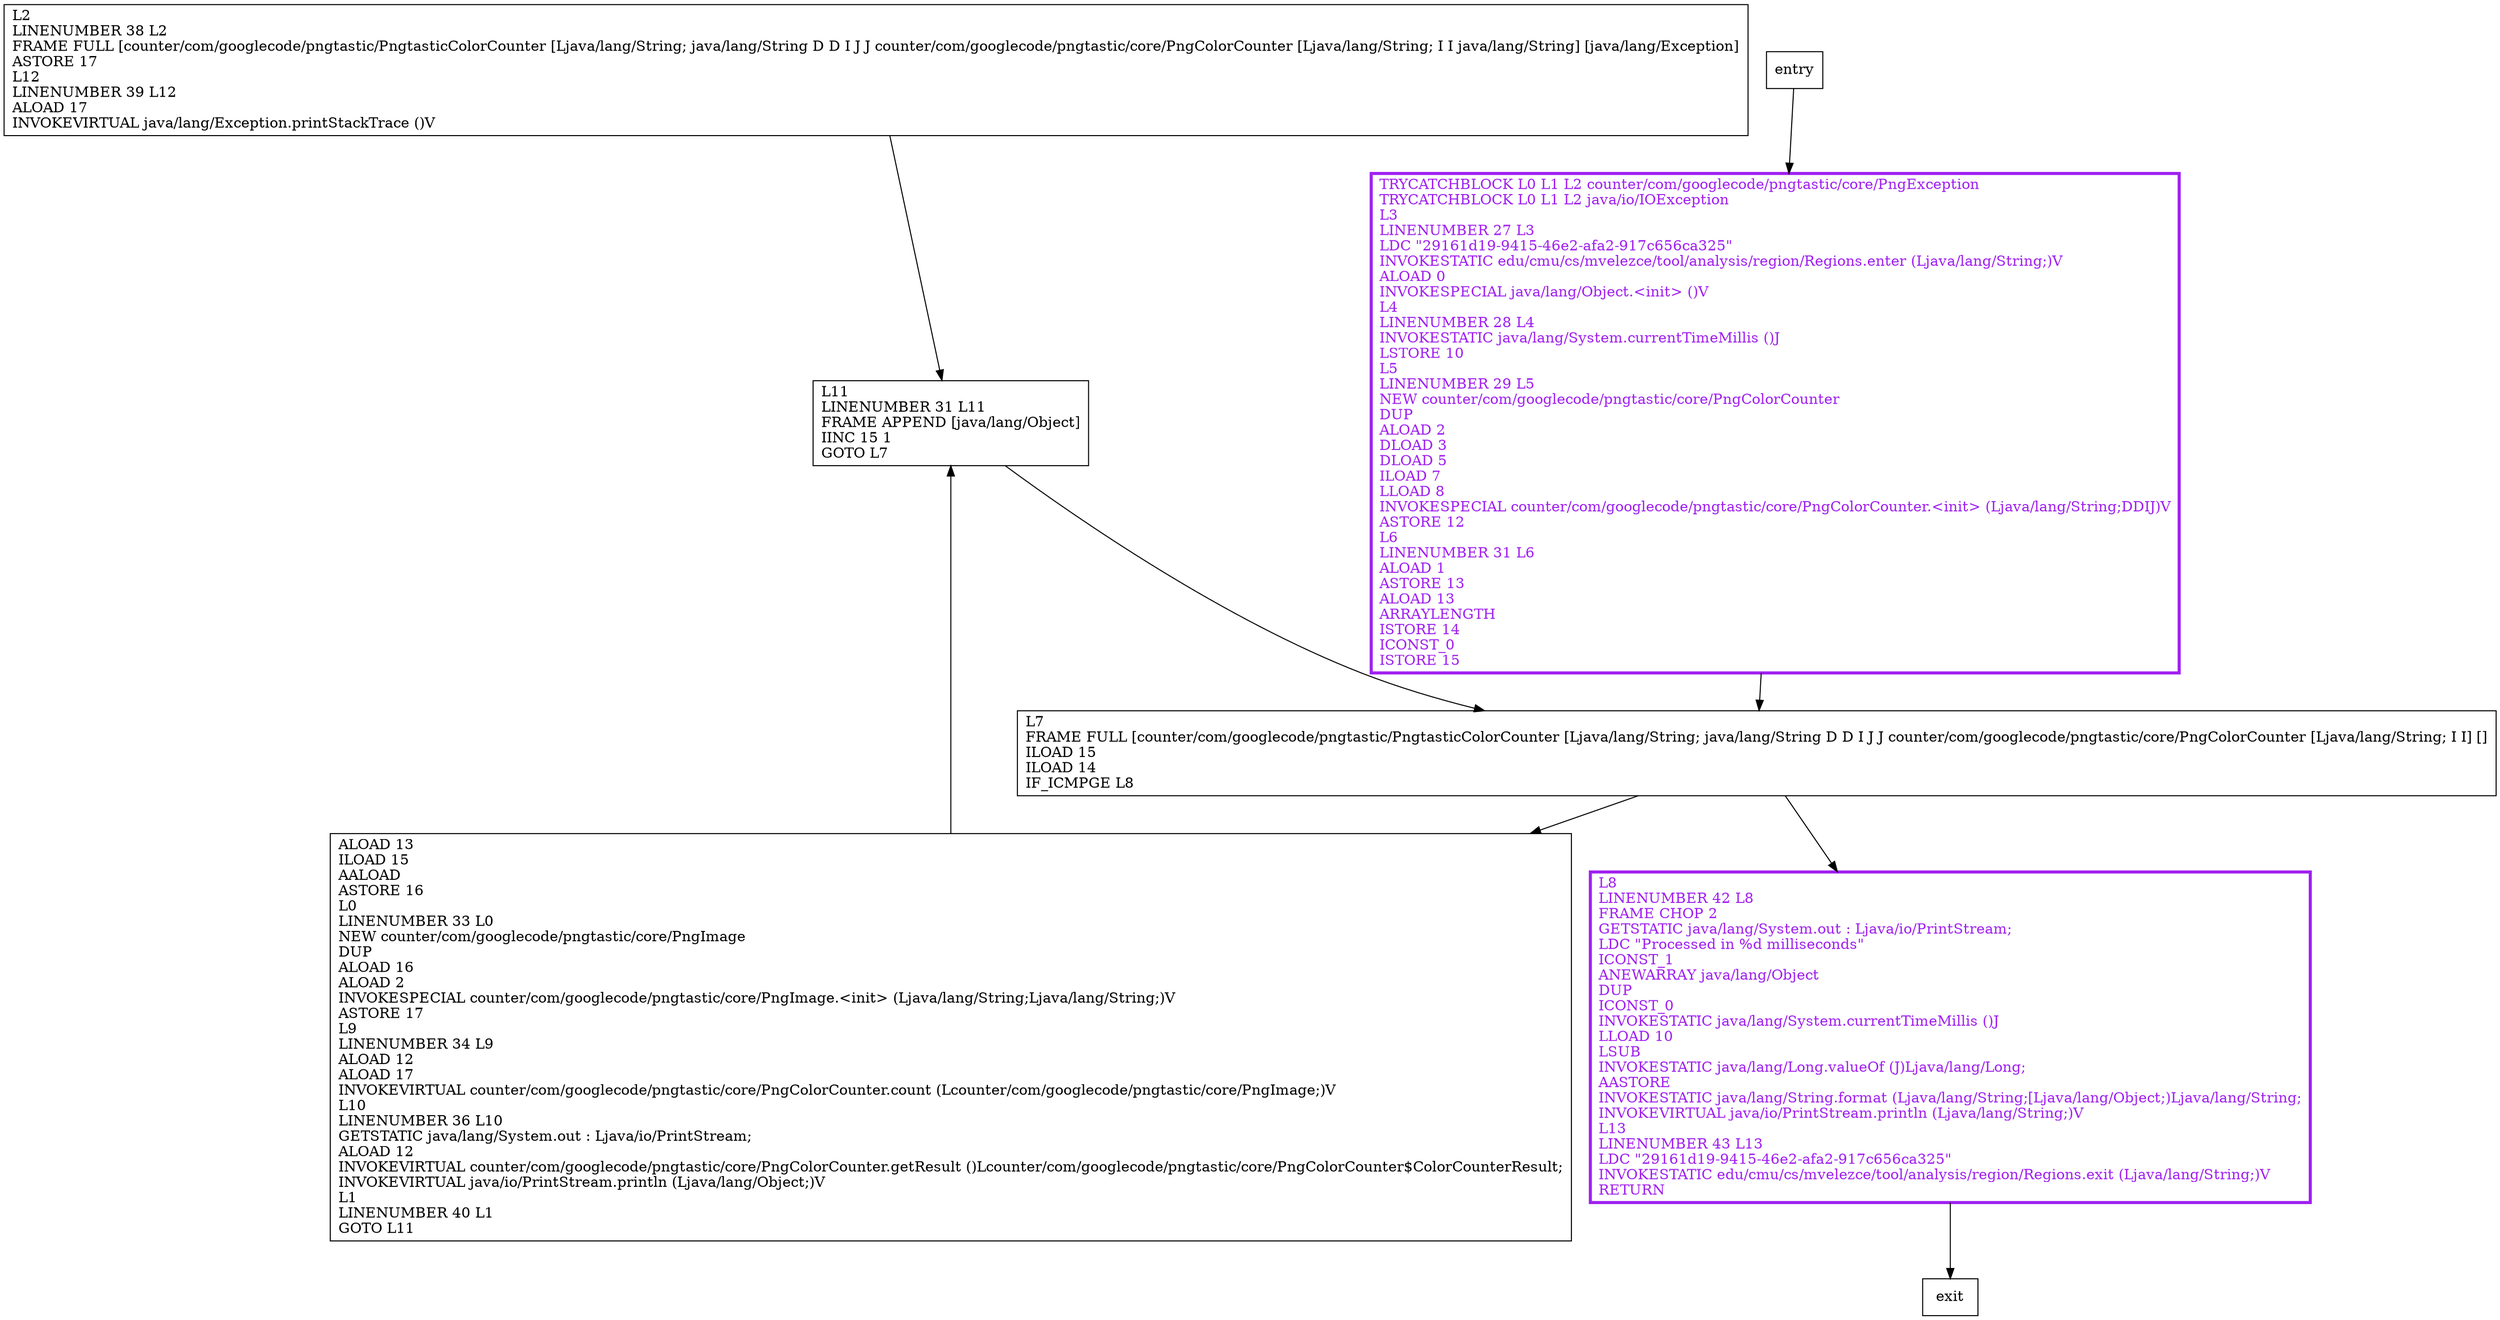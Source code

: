 digraph <init> {
node [shape=record];
1515391030 [label="L2\lLINENUMBER 38 L2\lFRAME FULL [counter/com/googlecode/pngtastic/PngtasticColorCounter [Ljava/lang/String; java/lang/String D D I J J counter/com/googlecode/pngtastic/core/PngColorCounter [Ljava/lang/String; I I java/lang/String] [java/lang/Exception]\lASTORE 17\lL12\lLINENUMBER 39 L12\lALOAD 17\lINVOKEVIRTUAL java/lang/Exception.printStackTrace ()V\l"];
1139829058 [label="TRYCATCHBLOCK L0 L1 L2 counter/com/googlecode/pngtastic/core/PngException\lTRYCATCHBLOCK L0 L1 L2 java/io/IOException\lL3\lLINENUMBER 27 L3\lLDC \"29161d19-9415-46e2-afa2-917c656ca325\"\lINVOKESTATIC edu/cmu/cs/mvelezce/tool/analysis/region/Regions.enter (Ljava/lang/String;)V\lALOAD 0\lINVOKESPECIAL java/lang/Object.\<init\> ()V\lL4\lLINENUMBER 28 L4\lINVOKESTATIC java/lang/System.currentTimeMillis ()J\lLSTORE 10\lL5\lLINENUMBER 29 L5\lNEW counter/com/googlecode/pngtastic/core/PngColorCounter\lDUP\lALOAD 2\lDLOAD 3\lDLOAD 5\lILOAD 7\lLLOAD 8\lINVOKESPECIAL counter/com/googlecode/pngtastic/core/PngColorCounter.\<init\> (Ljava/lang/String;DDIJ)V\lASTORE 12\lL6\lLINENUMBER 31 L6\lALOAD 1\lASTORE 13\lALOAD 13\lARRAYLENGTH\lISTORE 14\lICONST_0\lISTORE 15\l"];
1788895478 [label="L8\lLINENUMBER 42 L8\lFRAME CHOP 2\lGETSTATIC java/lang/System.out : Ljava/io/PrintStream;\lLDC \"Processed in %d milliseconds\"\lICONST_1\lANEWARRAY java/lang/Object\lDUP\lICONST_0\lINVOKESTATIC java/lang/System.currentTimeMillis ()J\lLLOAD 10\lLSUB\lINVOKESTATIC java/lang/Long.valueOf (J)Ljava/lang/Long;\lAASTORE\lINVOKESTATIC java/lang/String.format (Ljava/lang/String;[Ljava/lang/Object;)Ljava/lang/String;\lINVOKEVIRTUAL java/io/PrintStream.println (Ljava/lang/String;)V\lL13\lLINENUMBER 43 L13\lLDC \"29161d19-9415-46e2-afa2-917c656ca325\"\lINVOKESTATIC edu/cmu/cs/mvelezce/tool/analysis/region/Regions.exit (Ljava/lang/String;)V\lRETURN\l"];
857564250 [label="L7\lFRAME FULL [counter/com/googlecode/pngtastic/PngtasticColorCounter [Ljava/lang/String; java/lang/String D D I J J counter/com/googlecode/pngtastic/core/PngColorCounter [Ljava/lang/String; I I] []\lILOAD 15\lILOAD 14\lIF_ICMPGE L8\l"];
1469846951 [label="ALOAD 13\lILOAD 15\lAALOAD\lASTORE 16\lL0\lLINENUMBER 33 L0\lNEW counter/com/googlecode/pngtastic/core/PngImage\lDUP\lALOAD 16\lALOAD 2\lINVOKESPECIAL counter/com/googlecode/pngtastic/core/PngImage.\<init\> (Ljava/lang/String;Ljava/lang/String;)V\lASTORE 17\lL9\lLINENUMBER 34 L9\lALOAD 12\lALOAD 17\lINVOKEVIRTUAL counter/com/googlecode/pngtastic/core/PngColorCounter.count (Lcounter/com/googlecode/pngtastic/core/PngImage;)V\lL10\lLINENUMBER 36 L10\lGETSTATIC java/lang/System.out : Ljava/io/PrintStream;\lALOAD 12\lINVOKEVIRTUAL counter/com/googlecode/pngtastic/core/PngColorCounter.getResult ()Lcounter/com/googlecode/pngtastic/core/PngColorCounter$ColorCounterResult;\lINVOKEVIRTUAL java/io/PrintStream.println (Ljava/lang/Object;)V\lL1\lLINENUMBER 40 L1\lGOTO L11\l"];
438945864 [label="L11\lLINENUMBER 31 L11\lFRAME APPEND [java/lang/Object]\lIINC 15 1\lGOTO L7\l"];
entry;
exit;
entry -> 1139829058;
1515391030 -> 438945864;
1139829058 -> 857564250;
1788895478 -> exit;
857564250 -> 1788895478;
857564250 -> 1469846951;
1469846951 -> 438945864;
438945864 -> 857564250;
1139829058[fontcolor="purple", penwidth=3, color="purple"];
1788895478[fontcolor="purple", penwidth=3, color="purple"];
}
